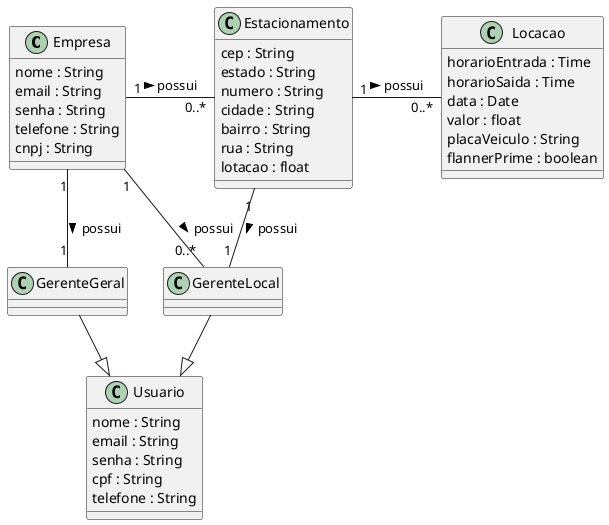 @startuml "Banco de Dados"
class Empresa{
    nome : String
    email : String
    senha : String
    telefone : String
    cnpj : String
}

class Estacionamento{
    cep : String
    estado : String
    numero : String
    cidade : String
    bairro : String
    rua : String
    lotacao : float
}

class Locacao{
    horarioEntrada : Time
    horarioSaida : Time
    data : Date
    valor : float
    placaVeiculo : String
    flannerPrime : boolean
}

class GerenteGeral
class GerenteLocal

class Usuario{
    nome : String
    email : String
    senha : String
    cpf : String
    telefone : String
}

Empresa "1" -right- "0..*" Estacionamento : possui >
Empresa "1" -- "0..*" GerenteLocal : possui >
Empresa "1" -- "1" GerenteGeral : possui >
Estacionamento "1" -right- "0..*" Locacao : possui >
Estacionamento "1" -- "1" GerenteLocal : possui >
GerenteGeral --|> Usuario
GerenteLocal --|> Usuario

@enduml